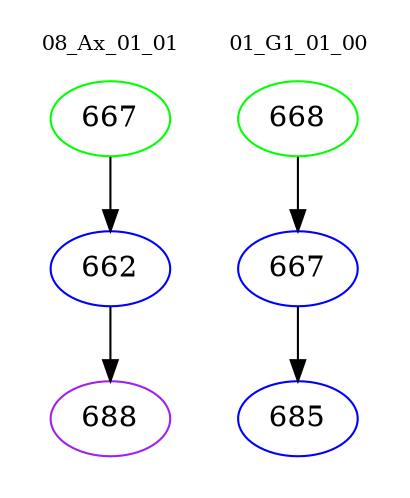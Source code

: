 digraph{
subgraph cluster_0 {
color = white
label = "08_Ax_01_01";
fontsize=10;
T0_667 [label="667", color="green"]
T0_667 -> T0_662 [color="black"]
T0_662 [label="662", color="blue"]
T0_662 -> T0_688 [color="black"]
T0_688 [label="688", color="purple"]
}
subgraph cluster_1 {
color = white
label = "01_G1_01_00";
fontsize=10;
T1_668 [label="668", color="green"]
T1_668 -> T1_667 [color="black"]
T1_667 [label="667", color="blue"]
T1_667 -> T1_685 [color="black"]
T1_685 [label="685", color="blue"]
}
}
